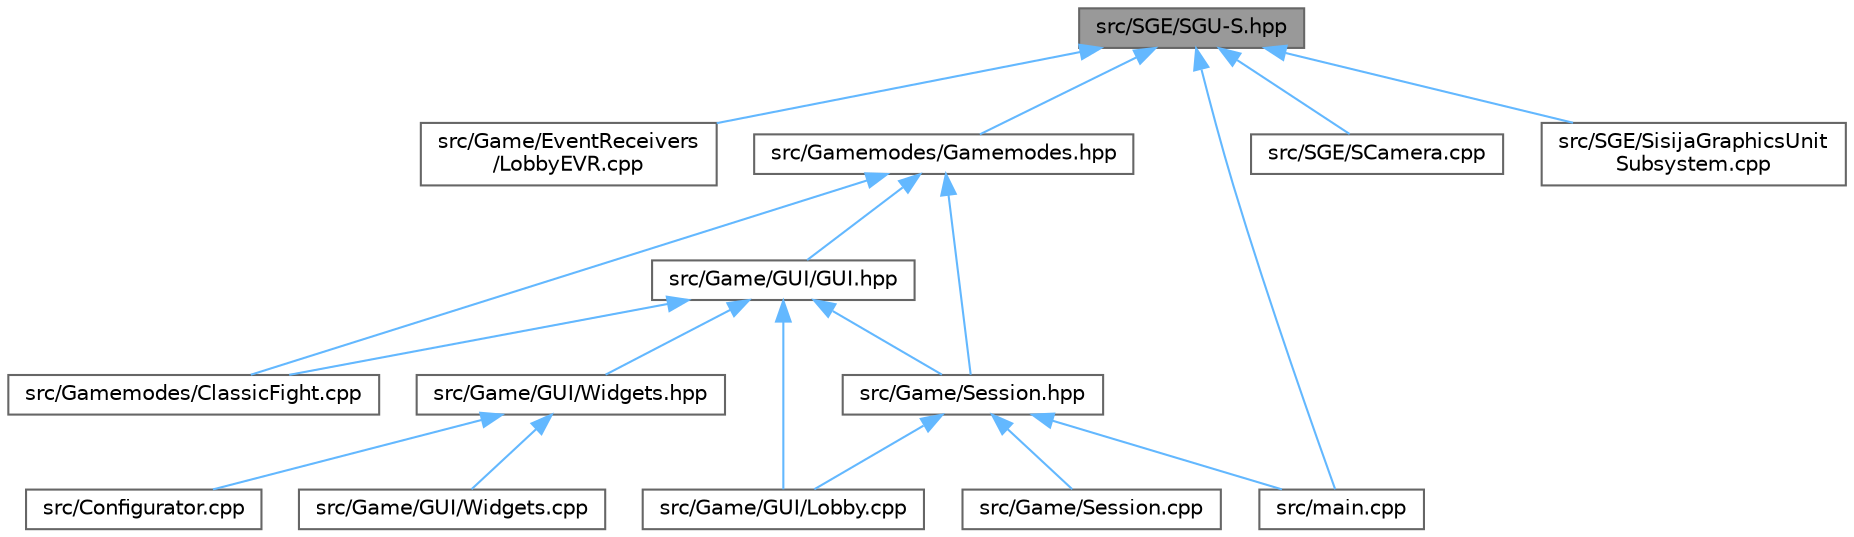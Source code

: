 digraph "src/SGE/SGU-S.hpp"
{
 // LATEX_PDF_SIZE
  bgcolor="transparent";
  edge [fontname=Helvetica,fontsize=10,labelfontname=Helvetica,labelfontsize=10];
  node [fontname=Helvetica,fontsize=10,shape=box,height=0.2,width=0.4];
  Node1 [id="Node000001",label="src/SGE/SGU-S.hpp",height=0.2,width=0.4,color="gray40", fillcolor="grey60", style="filled", fontcolor="black",tooltip=" "];
  Node1 -> Node2 [id="edge18_Node000001_Node000002",dir="back",color="steelblue1",style="solid",tooltip=" "];
  Node2 [id="Node000002",label="src/Game/EventReceivers\l/LobbyEVR.cpp",height=0.2,width=0.4,color="grey40", fillcolor="white", style="filled",URL="$_lobby_e_v_r_8cpp.html",tooltip=" "];
  Node1 -> Node3 [id="edge19_Node000001_Node000003",dir="back",color="steelblue1",style="solid",tooltip=" "];
  Node3 [id="Node000003",label="src/Gamemodes/Gamemodes.hpp",height=0.2,width=0.4,color="grey40", fillcolor="white", style="filled",URL="$_gamemodes_8hpp.html",tooltip=" "];
  Node3 -> Node4 [id="edge20_Node000003_Node000004",dir="back",color="steelblue1",style="solid",tooltip=" "];
  Node4 [id="Node000004",label="src/Game/GUI/GUI.hpp",height=0.2,width=0.4,color="grey40", fillcolor="white", style="filled",URL="$_g_u_i_8hpp.html",tooltip=" "];
  Node4 -> Node5 [id="edge21_Node000004_Node000005",dir="back",color="steelblue1",style="solid",tooltip=" "];
  Node5 [id="Node000005",label="src/Game/GUI/Lobby.cpp",height=0.2,width=0.4,color="grey40", fillcolor="white", style="filled",URL="$_lobby_8cpp.html",tooltip=" "];
  Node4 -> Node6 [id="edge22_Node000004_Node000006",dir="back",color="steelblue1",style="solid",tooltip=" "];
  Node6 [id="Node000006",label="src/Game/GUI/Widgets.hpp",height=0.2,width=0.4,color="grey40", fillcolor="white", style="filled",URL="$_widgets_8hpp.html",tooltip=" "];
  Node6 -> Node7 [id="edge23_Node000006_Node000007",dir="back",color="steelblue1",style="solid",tooltip=" "];
  Node7 [id="Node000007",label="src/Configurator.cpp",height=0.2,width=0.4,color="grey40", fillcolor="white", style="filled",URL="$_configurator_8cpp.html",tooltip=" "];
  Node6 -> Node8 [id="edge24_Node000006_Node000008",dir="back",color="steelblue1",style="solid",tooltip=" "];
  Node8 [id="Node000008",label="src/Game/GUI/Widgets.cpp",height=0.2,width=0.4,color="grey40", fillcolor="white", style="filled",URL="$_widgets_8cpp.html",tooltip=" "];
  Node4 -> Node9 [id="edge25_Node000004_Node000009",dir="back",color="steelblue1",style="solid",tooltip=" "];
  Node9 [id="Node000009",label="src/Game/Session.hpp",height=0.2,width=0.4,color="grey40", fillcolor="white", style="filled",URL="$_session_8hpp.html",tooltip=" "];
  Node9 -> Node5 [id="edge26_Node000009_Node000005",dir="back",color="steelblue1",style="solid",tooltip=" "];
  Node9 -> Node10 [id="edge27_Node000009_Node000010",dir="back",color="steelblue1",style="solid",tooltip=" "];
  Node10 [id="Node000010",label="src/Game/Session.cpp",height=0.2,width=0.4,color="grey40", fillcolor="white", style="filled",URL="$_session_8cpp.html",tooltip=" "];
  Node9 -> Node11 [id="edge28_Node000009_Node000011",dir="back",color="steelblue1",style="solid",tooltip=" "];
  Node11 [id="Node000011",label="src/main.cpp",height=0.2,width=0.4,color="grey40", fillcolor="white", style="filled",URL="$main_8cpp.html",tooltip=" "];
  Node4 -> Node12 [id="edge29_Node000004_Node000012",dir="back",color="steelblue1",style="solid",tooltip=" "];
  Node12 [id="Node000012",label="src/Gamemodes/ClassicFight.cpp",height=0.2,width=0.4,color="grey40", fillcolor="white", style="filled",URL="$_classic_fight_8cpp.html",tooltip=" "];
  Node3 -> Node9 [id="edge30_Node000003_Node000009",dir="back",color="steelblue1",style="solid",tooltip=" "];
  Node3 -> Node12 [id="edge31_Node000003_Node000012",dir="back",color="steelblue1",style="solid",tooltip=" "];
  Node1 -> Node13 [id="edge32_Node000001_Node000013",dir="back",color="steelblue1",style="solid",tooltip=" "];
  Node13 [id="Node000013",label="src/SGE/SCamera.cpp",height=0.2,width=0.4,color="grey40", fillcolor="white", style="filled",URL="$_s_camera_8cpp.html",tooltip=" "];
  Node1 -> Node14 [id="edge33_Node000001_Node000014",dir="back",color="steelblue1",style="solid",tooltip=" "];
  Node14 [id="Node000014",label="src/SGE/SisijaGraphicsUnit\lSubsystem.cpp",height=0.2,width=0.4,color="grey40", fillcolor="white", style="filled",URL="$_sisija_graphics_unit_subsystem_8cpp.html",tooltip=" "];
  Node1 -> Node11 [id="edge34_Node000001_Node000011",dir="back",color="steelblue1",style="solid",tooltip=" "];
}

